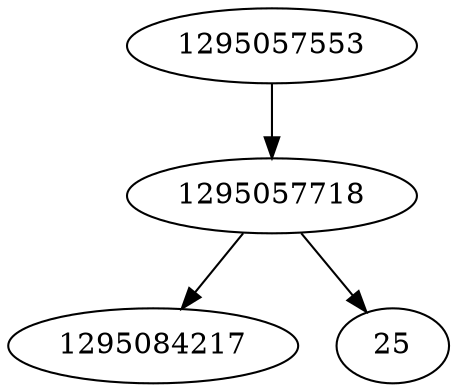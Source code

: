 strict digraph  {
1295057718;
1295057553;
1295084217;
25;
1295057718 -> 1295084217;
1295057718 -> 25;
1295057553 -> 1295057718;
}
